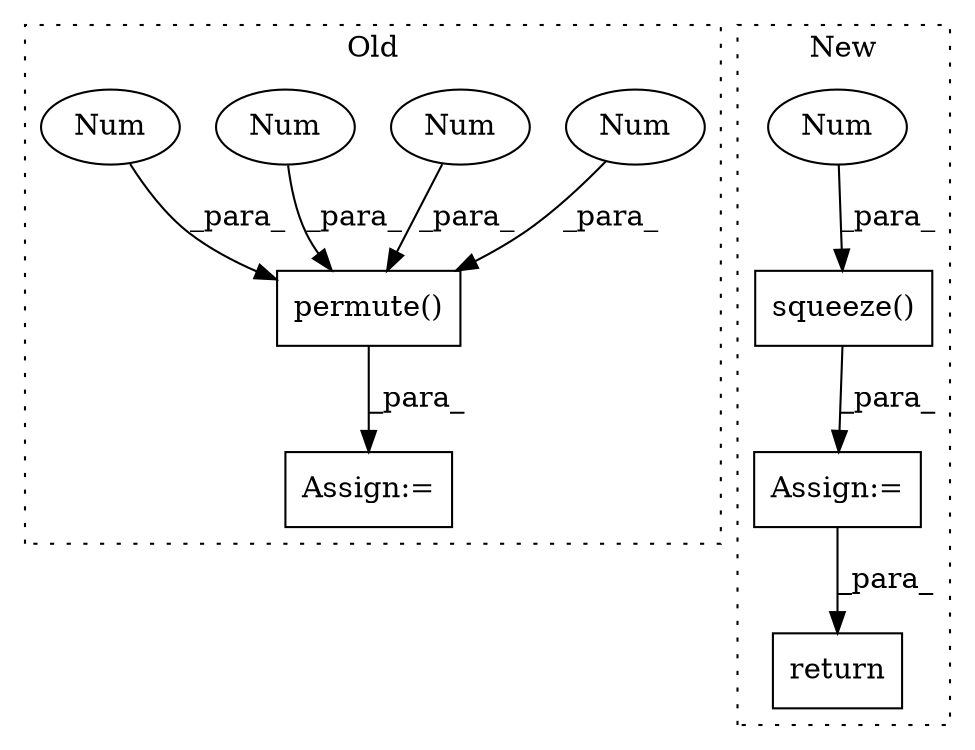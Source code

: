digraph G {
subgraph cluster0 {
1 [label="permute()" a="75" s="1770,1793" l="16,1" shape="box"];
3 [label="Num" a="76" s="1792" l="1" shape="ellipse"];
4 [label="Num" a="76" s="1790" l="1" shape="ellipse"];
5 [label="Num" a="76" s="1786" l="1" shape="ellipse"];
6 [label="Assign:=" a="68" s="1767" l="3" shape="box"];
8 [label="Num" a="76" s="1788" l="1" shape="ellipse"];
label = "Old";
style="dotted";
}
subgraph cluster1 {
2 [label="squeeze()" a="75" s="1418,1434" l="15,1" shape="box"];
7 [label="Num" a="76" s="1433" l="1" shape="ellipse"];
9 [label="Assign:=" a="68" s="1415" l="3" shape="box"];
10 [label="return" a="93" s="1592" l="7" shape="box"];
label = "New";
style="dotted";
}
1 -> 6 [label="_para_"];
2 -> 9 [label="_para_"];
3 -> 1 [label="_para_"];
4 -> 1 [label="_para_"];
5 -> 1 [label="_para_"];
7 -> 2 [label="_para_"];
8 -> 1 [label="_para_"];
9 -> 10 [label="_para_"];
}